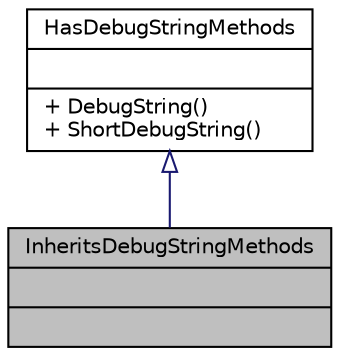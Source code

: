 digraph "InheritsDebugStringMethods"
{
 // LATEX_PDF_SIZE
  bgcolor="transparent";
  edge [fontname="Helvetica",fontsize="10",labelfontname="Helvetica",labelfontsize="10"];
  node [fontname="Helvetica",fontsize="10",shape=record];
  Node1 [label="{InheritsDebugStringMethods\n||}",height=0.2,width=0.4,color="black", fillcolor="grey75", style="filled", fontcolor="black",tooltip=" "];
  Node2 -> Node1 [dir="back",color="midnightblue",fontsize="10",style="solid",arrowtail="onormal",fontname="Helvetica"];
  Node2 [label="{HasDebugStringMethods\n||+ DebugString()\l+ ShortDebugString()\l}",height=0.2,width=0.4,color="black",URL="$structHasDebugStringMethods.html",tooltip=" "];
}
